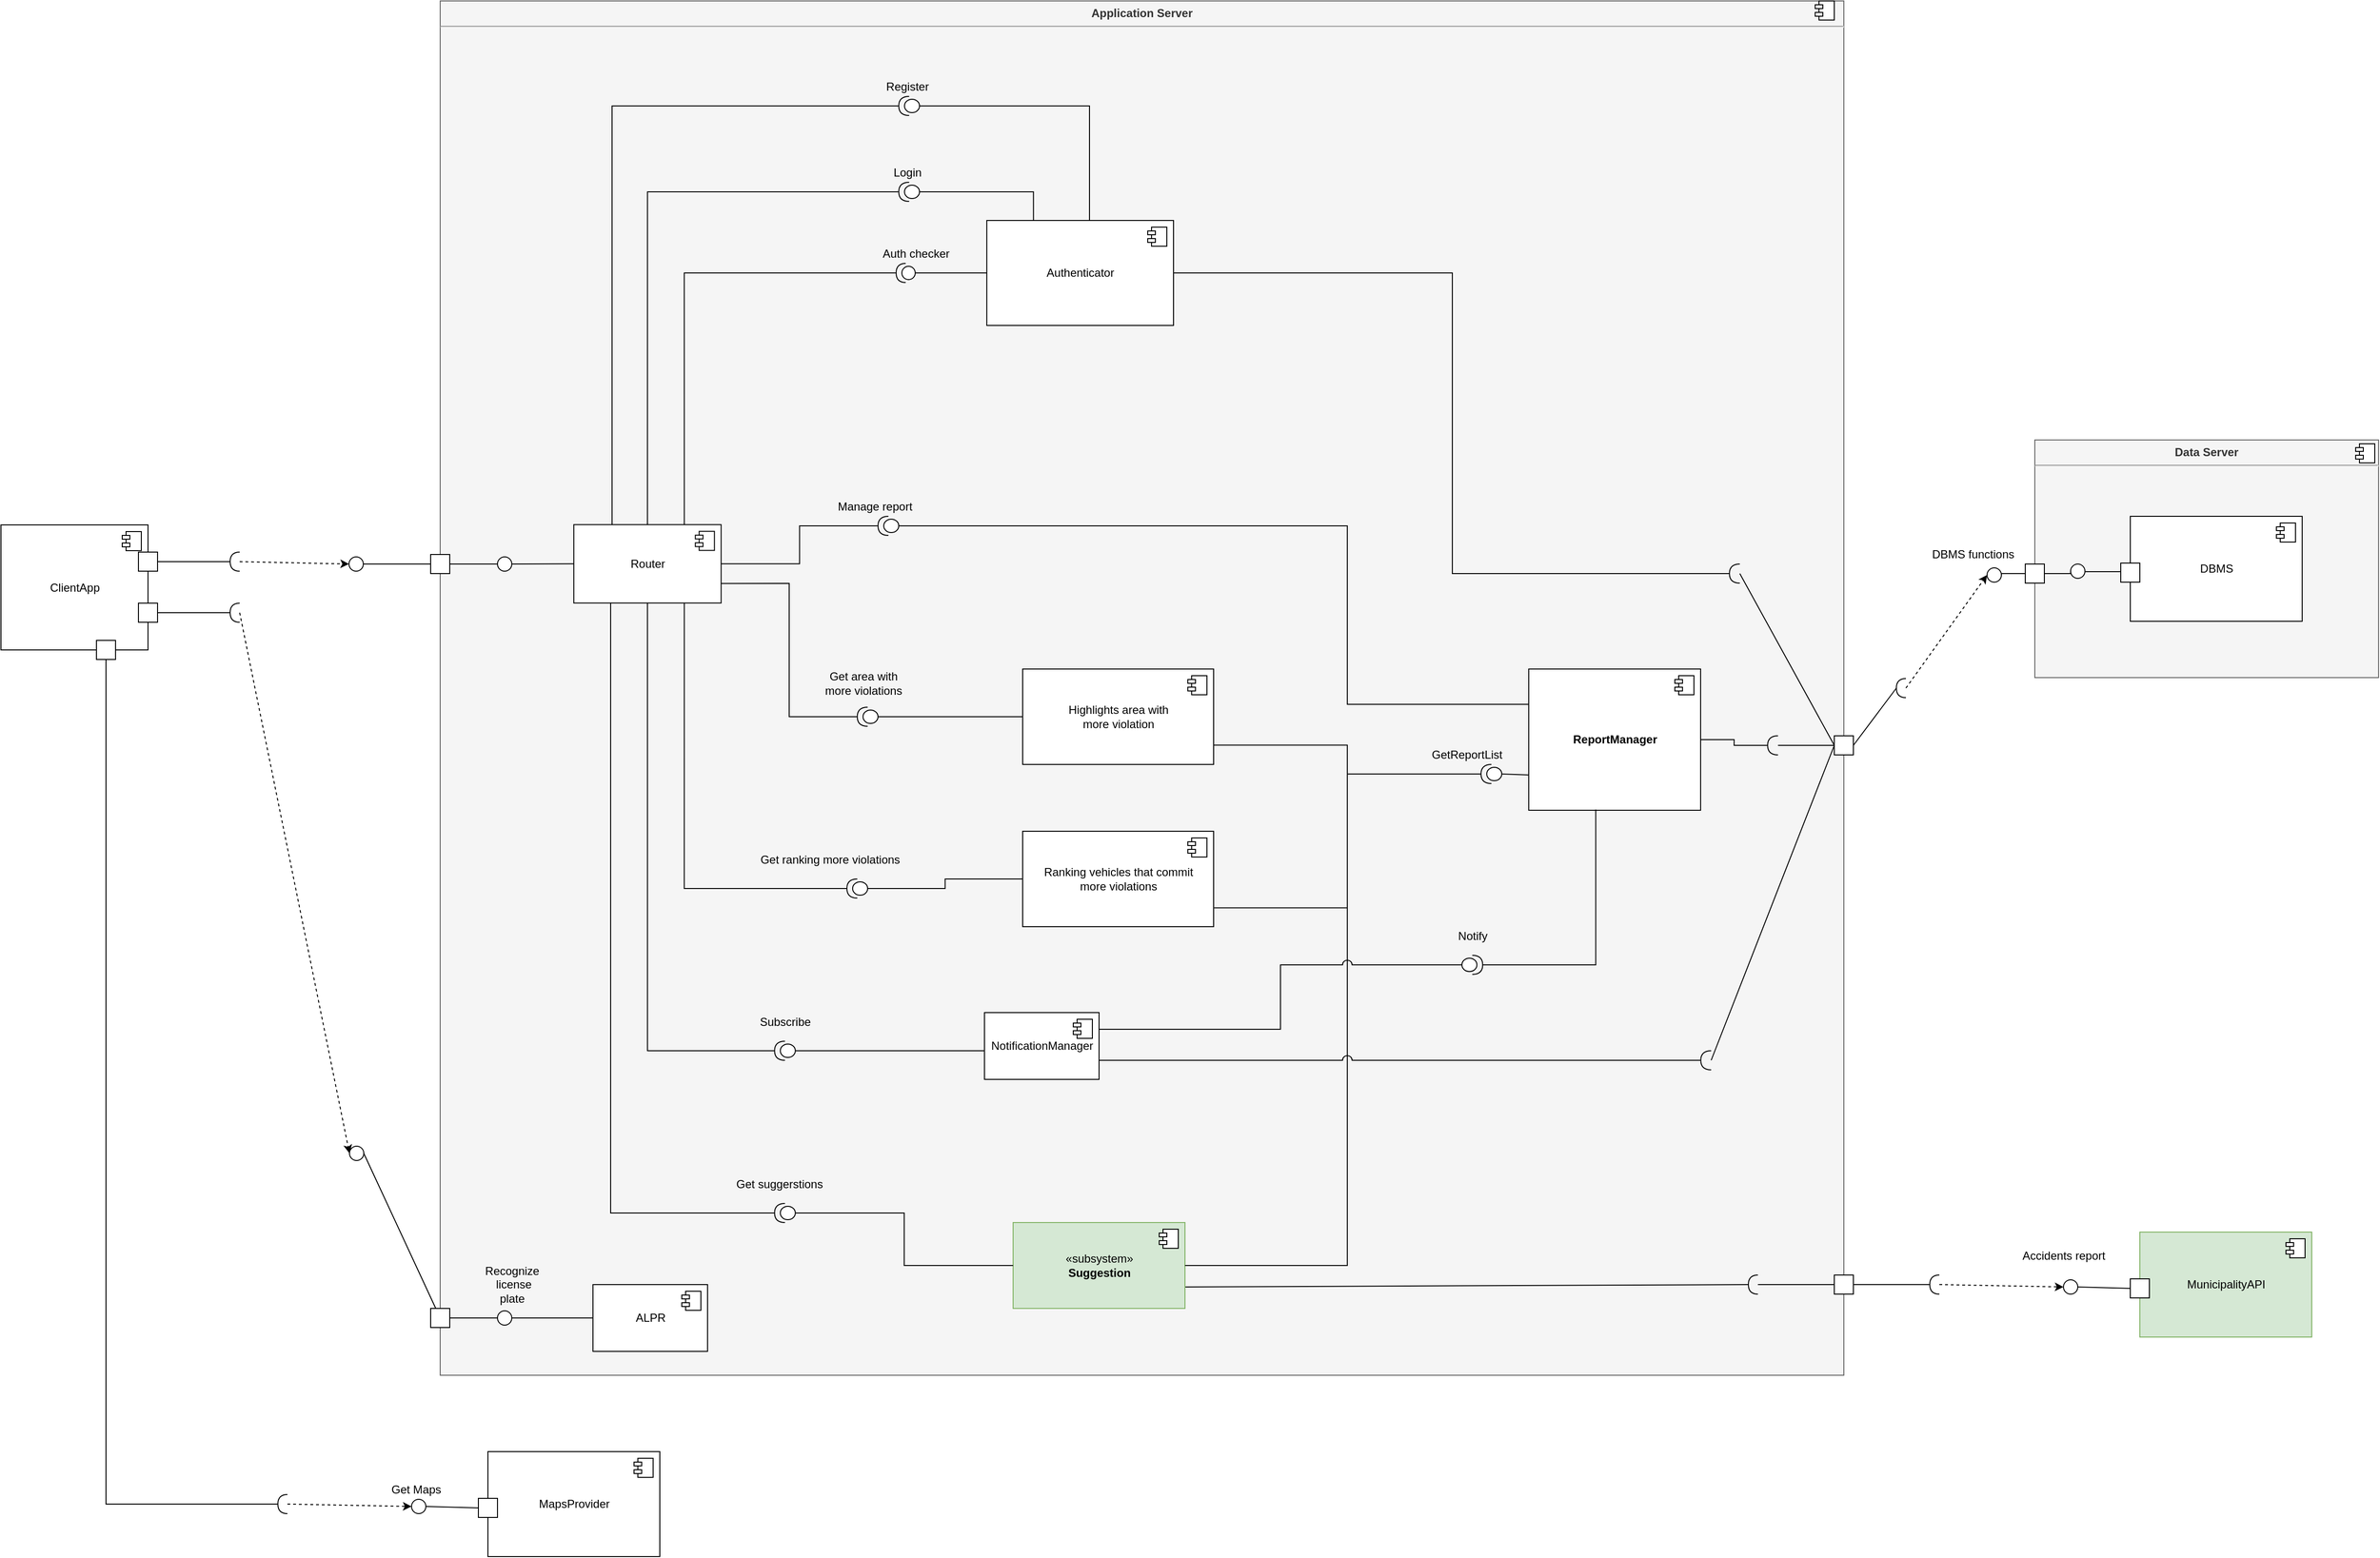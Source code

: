 <mxfile version="12.3.3" type="device" pages="1"><diagram id="tRM6kYc8CmMdHtw0mvdF" name="Page-1"><mxGraphModel dx="2861" dy="2136" grid="1" gridSize="10" guides="1" tooltips="1" connect="1" arrows="1" fold="1" page="1" pageScale="1" pageWidth="850" pageHeight="1100" math="0" shadow="0"><root><mxCell id="0"/><mxCell id="k_rxD-2QVE0urcg3XLKd-32" value="Untitled Layer" parent="0"/><mxCell id="k_rxD-2QVE0urcg3XLKd-33" value="&lt;p style=&quot;margin: 0px ; margin-top: 6px ; text-align: center&quot;&gt;&lt;b&gt;Application Server&lt;/b&gt;&lt;/p&gt;&lt;hr&gt;&lt;p style=&quot;margin: 0px ; margin-left: 8px&quot;&gt;&lt;br&gt;&lt;/p&gt;" style="align=left;overflow=fill;html=1;fillColor=#f5f5f5;strokeColor=#666666;fontColor=#333333;" parent="k_rxD-2QVE0urcg3XLKd-32" vertex="1"><mxGeometry x="-330" y="-110" width="1470" height="1440" as="geometry"/></mxCell><mxCell id="k_rxD-2QVE0urcg3XLKd-35" value="&lt;p style=&quot;margin: 0px ; margin-top: 6px ; text-align: center&quot;&gt;&lt;b&gt;Data Server&lt;/b&gt;&lt;/p&gt;&lt;hr&gt;&lt;p style=&quot;margin: 0px ; margin-left: 8px&quot;&gt;&lt;br&gt;&lt;/p&gt;" style="align=left;overflow=fill;html=1;fillColor=#f5f5f5;strokeColor=#666666;fontColor=#333333;" parent="k_rxD-2QVE0urcg3XLKd-32" vertex="1"><mxGeometry x="1340" y="350" width="360" height="249" as="geometry"/></mxCell><mxCell id="k_rxD-2QVE0urcg3XLKd-36" value="" style="shape=component;jettyWidth=8;jettyHeight=4;" parent="k_rxD-2QVE0urcg3XLKd-35" vertex="1"><mxGeometry x="1" width="20" height="20" relative="1" as="geometry"><mxPoint x="-24" y="4" as="offset"/></mxGeometry></mxCell><mxCell id="k_rxD-2QVE0urcg3XLKd-43" value="DBMS" style="html=1;" parent="k_rxD-2QVE0urcg3XLKd-35" vertex="1"><mxGeometry x="100" y="80" width="180" height="110" as="geometry"/></mxCell><mxCell id="k_rxD-2QVE0urcg3XLKd-44" value="" style="shape=component;jettyWidth=8;jettyHeight=4;" parent="k_rxD-2QVE0urcg3XLKd-43" vertex="1"><mxGeometry x="1" width="20" height="20" relative="1" as="geometry"><mxPoint x="-27" y="7" as="offset"/></mxGeometry></mxCell><mxCell id="g-U3OgV13s4dTjVYUAaE-34" value="" style="whiteSpace=wrap;html=1;aspect=fixed;" parent="k_rxD-2QVE0urcg3XLKd-43" vertex="1"><mxGeometry x="-10" y="49" width="20" height="20" as="geometry"/></mxCell><mxCell id="k_rxD-2QVE0urcg3XLKd-54" style="edgeStyle=orthogonalEdgeStyle;rounded=0;orthogonalLoop=1;jettySize=auto;html=1;exitX=0;exitY=0.5;exitDx=0;exitDy=0;endArrow=none;endFill=0;" parent="k_rxD-2QVE0urcg3XLKd-35" source="g-U3OgV13s4dTjVYUAaE-34" target="g-U3OgV13s4dTjVYUAaE-41" edge="1"><mxGeometry relative="1" as="geometry"><Array as="points"><mxPoint x="90" y="138"/></Array></mxGeometry></mxCell><mxCell id="g-U3OgV13s4dTjVYUAaE-41" value="" style="ellipse;whiteSpace=wrap;html=1;aspect=fixed;" parent="k_rxD-2QVE0urcg3XLKd-35" vertex="1"><mxGeometry x="37.5" y="130" width="15" height="15" as="geometry"/></mxCell><mxCell id="k_rxD-2QVE0urcg3XLKd-52" value="" style="whiteSpace=wrap;html=1;aspect=fixed;" parent="k_rxD-2QVE0urcg3XLKd-35" vertex="1"><mxGeometry x="-10" y="130" width="20" height="20" as="geometry"/></mxCell><mxCell id="k_rxD-2QVE0urcg3XLKd-55" style="edgeStyle=orthogonalEdgeStyle;rounded=0;orthogonalLoop=1;jettySize=auto;html=1;exitX=0;exitY=0.5;exitDx=0;exitDy=0;endArrow=none;endFill=0;" parent="k_rxD-2QVE0urcg3XLKd-35" source="g-U3OgV13s4dTjVYUAaE-41" target="k_rxD-2QVE0urcg3XLKd-52" edge="1"><mxGeometry relative="1" as="geometry"><Array as="points"><mxPoint x="37" y="140"/></Array></mxGeometry></mxCell><mxCell id="k_rxD-2QVE0urcg3XLKd-34" value="" style="shape=component;jettyWidth=8;jettyHeight=4;" parent="k_rxD-2QVE0urcg3XLKd-32" vertex="1"><mxGeometry x="1" width="20" height="20" relative="1" as="geometry"><mxPoint x="1110" y="-110" as="offset"/></mxGeometry></mxCell><mxCell id="k_rxD-2QVE0urcg3XLKd-66" value="" style="shape=providedRequiredInterface;html=1;verticalLabelPosition=bottom;rotation=180;" parent="k_rxD-2QVE0urcg3XLKd-32" vertex="1"><mxGeometry x="20.203" y="1150" width="21.729" height="20" as="geometry"/></mxCell><mxCell id="k_rxD-2QVE0urcg3XLKd-69" value="" style="shape=providedRequiredInterface;html=1;verticalLabelPosition=bottom;rotation=180;" parent="k_rxD-2QVE0urcg3XLKd-32" vertex="1"><mxGeometry x="95.932" y="810" width="21.729" height="20" as="geometry"/></mxCell><mxCell id="k_rxD-2QVE0urcg3XLKd-68" value="" style="shape=providedRequiredInterface;html=1;verticalLabelPosition=bottom;rotation=180;" parent="k_rxD-2QVE0urcg3XLKd-32" vertex="1"><mxGeometry x="106.796" y="630" width="21.729" height="20" as="geometry"/></mxCell><mxCell id="k_rxD-2QVE0urcg3XLKd-73" value="" style="shape=providedRequiredInterface;html=1;verticalLabelPosition=bottom;rotation=180;" parent="k_rxD-2QVE0urcg3XLKd-32" vertex="1"><mxGeometry x="128.525" y="430" width="21.729" height="20" as="geometry"/></mxCell><mxCell id="k_rxD-2QVE0urcg3XLKd-72" value="" style="shape=providedRequiredInterface;html=1;verticalLabelPosition=bottom;rotation=180;" parent="k_rxD-2QVE0urcg3XLKd-32" vertex="1"><mxGeometry x="760.025" y="690" width="21.729" height="20" as="geometry"/></mxCell><mxCell id="k_rxD-2QVE0urcg3XLKd-77" value="" style="shape=providedRequiredInterface;html=1;verticalLabelPosition=bottom;rotation=180;" parent="k_rxD-2QVE0urcg3XLKd-32" vertex="1"><mxGeometry x="150.254" y="-10" width="21.729" height="20" as="geometry"/></mxCell><mxCell id="k_rxD-2QVE0urcg3XLKd-76" value="" style="shape=providedRequiredInterface;html=1;verticalLabelPosition=bottom;rotation=180;" parent="k_rxD-2QVE0urcg3XLKd-32" vertex="1"><mxGeometry x="150.254" y="80" width="21.729" height="20" as="geometry"/></mxCell><mxCell id="g-U3OgV13s4dTjVYUAaE-58" value="Register" style="text;html=1;align=center;verticalAlign=middle;resizable=0;points=[];;autosize=1;" parent="k_rxD-2QVE0urcg3XLKd-32" vertex="1"><mxGeometry x="128.525" y="-30" width="60" height="20" as="geometry"/></mxCell><mxCell id="g-U3OgV13s4dTjVYUAaE-57" value="Login" style="text;html=1;align=center;verticalAlign=middle;resizable=0;points=[];;autosize=1;" parent="k_rxD-2QVE0urcg3XLKd-32" vertex="1"><mxGeometry x="139.389" y="60" width="40" height="20" as="geometry"/></mxCell><mxCell id="k_rxD-2QVE0urcg3XLKd-83" value="Manage report" style="text;html=1;align=center;verticalAlign=middle;resizable=0;points=[];;autosize=1;" parent="k_rxD-2QVE0urcg3XLKd-32" vertex="1"><mxGeometry x="80.067" y="410" width="90" height="20" as="geometry"/></mxCell><mxCell id="k_rxD-2QVE0urcg3XLKd-84" value="Get area with&lt;br&gt;more violations" style="text;html=1;align=center;verticalAlign=middle;resizable=0;points=[];;autosize=1;" parent="k_rxD-2QVE0urcg3XLKd-32" vertex="1"><mxGeometry x="63.339" y="590" width="100" height="30" as="geometry"/></mxCell><mxCell id="k_rxD-2QVE0urcg3XLKd-85" value="Get ranking more violations" style="text;html=1;align=center;verticalAlign=middle;resizable=0;points=[];;autosize=1;" parent="k_rxD-2QVE0urcg3XLKd-32" vertex="1"><mxGeometry x="-1.848" y="780" width="160" height="20" as="geometry"/></mxCell><mxCell id="k_rxD-2QVE0urcg3XLKd-86" value="Get suggerstions" style="text;html=1;align=center;verticalAlign=middle;resizable=0;points=[];;autosize=1;" parent="k_rxD-2QVE0urcg3XLKd-32" vertex="1"><mxGeometry x="-30.119" y="1120" width="110" height="20" as="geometry"/></mxCell><mxCell id="g-U3OgV13s4dTjVYUAaE-1" value="Authenticator" style="html=1;" parent="k_rxD-2QVE0urcg3XLKd-32" vertex="1"><mxGeometry x="242.439" y="120" width="195.559" height="110" as="geometry"/></mxCell><mxCell id="g-U3OgV13s4dTjVYUAaE-2" value="" style="shape=component;jettyWidth=8;jettyHeight=4;" parent="g-U3OgV13s4dTjVYUAaE-1" vertex="1"><mxGeometry x="1" width="20" height="20" relative="1" as="geometry"><mxPoint x="-27" y="7" as="offset"/></mxGeometry></mxCell><mxCell id="k_rxD-2QVE0urcg3XLKd-97" value="" style="shape=requiredInterface;html=1;verticalLabelPosition=bottom;rotation=-180;" parent="k_rxD-2QVE0urcg3XLKd-32" vertex="1"><mxGeometry x="1020.185" y="480" width="10.864" height="20" as="geometry"/></mxCell><mxCell id="k_rxD-2QVE0urcg3XLKd-99" style="edgeStyle=orthogonalEdgeStyle;rounded=0;orthogonalLoop=1;jettySize=auto;html=1;endArrow=none;endFill=0;entryX=1;entryY=0.5;entryDx=0;entryDy=0;entryPerimeter=0;" parent="k_rxD-2QVE0urcg3XLKd-32" source="g-U3OgV13s4dTjVYUAaE-1" target="k_rxD-2QVE0urcg3XLKd-97" edge="1"><mxGeometry relative="1" as="geometry"><mxPoint x="980.134" y="370.241" as="sourcePoint"/><mxPoint x="887.245" y="199.889" as="targetPoint"/><Array as="points"><mxPoint x="730" y="175"/><mxPoint x="730" y="490"/></Array></mxGeometry></mxCell><mxCell id="g-U3OgV13s4dTjVYUAaE-33" value="" style="whiteSpace=wrap;html=1;aspect=fixed;" parent="k_rxD-2QVE0urcg3XLKd-32" vertex="1"><mxGeometry x="-340" y="470" width="20" height="20" as="geometry"/></mxCell><mxCell id="6NQ96DkGY_mPD5yl49nZ-52" style="edgeStyle=none;rounded=0;jumpStyle=arc;jumpSize=10;orthogonalLoop=1;jettySize=auto;html=1;exitX=1;exitY=0.75;exitDx=0;exitDy=0;entryX=1;entryY=0.5;entryDx=0;entryDy=0;entryPerimeter=0;endArrow=none;endFill=0;" parent="k_rxD-2QVE0urcg3XLKd-32" source="6NQ96DkGY_mPD5yl49nZ-54" target="6NQ96DkGY_mPD5yl49nZ-51" edge="1"><mxGeometry relative="1" as="geometry"><mxPoint x="530.5" y="1075" as="sourcePoint"/></mxGeometry></mxCell><mxCell id="6NQ96DkGY_mPD5yl49nZ-38" value="MunicipalityAPI" style="html=1;fillColor=#d5e8d4;strokeColor=#82b366;" parent="k_rxD-2QVE0urcg3XLKd-32" vertex="1"><mxGeometry x="1450" y="1180" width="180" height="110" as="geometry"/></mxCell><mxCell id="6NQ96DkGY_mPD5yl49nZ-39" value="" style="shape=component;jettyWidth=8;jettyHeight=4;" parent="6NQ96DkGY_mPD5yl49nZ-38" vertex="1"><mxGeometry x="1" width="20" height="20" relative="1" as="geometry"><mxPoint x="-27" y="7" as="offset"/></mxGeometry></mxCell><mxCell id="6NQ96DkGY_mPD5yl49nZ-40" value="" style="whiteSpace=wrap;html=1;aspect=fixed;" parent="6NQ96DkGY_mPD5yl49nZ-38" vertex="1"><mxGeometry x="-10" y="49" width="20" height="20" as="geometry"/></mxCell><mxCell id="6NQ96DkGY_mPD5yl49nZ-50" style="edgeStyle=none;rounded=0;jumpStyle=arc;jumpSize=10;orthogonalLoop=1;jettySize=auto;html=1;exitX=1;exitY=0.5;exitDx=0;exitDy=0;entryX=1;entryY=0.5;entryDx=0;entryDy=0;entryPerimeter=0;endArrow=none;endFill=0;" parent="k_rxD-2QVE0urcg3XLKd-32" source="6NQ96DkGY_mPD5yl49nZ-41" target="6NQ96DkGY_mPD5yl49nZ-48" edge="1"><mxGeometry relative="1" as="geometry"/></mxCell><mxCell id="6NQ96DkGY_mPD5yl49nZ-41" value="" style="whiteSpace=wrap;html=1;aspect=fixed;" parent="k_rxD-2QVE0urcg3XLKd-32" vertex="1"><mxGeometry x="1130" y="1225" width="20" height="20" as="geometry"/></mxCell><mxCell id="6NQ96DkGY_mPD5yl49nZ-49" style="rounded=0;jumpStyle=arc;jumpSize=10;orthogonalLoop=1;jettySize=auto;html=1;exitX=1;exitY=0.5;exitDx=0;exitDy=0;entryX=0;entryY=0.5;entryDx=0;entryDy=0;endArrow=none;endFill=0;" parent="k_rxD-2QVE0urcg3XLKd-32" source="6NQ96DkGY_mPD5yl49nZ-46" target="6NQ96DkGY_mPD5yl49nZ-40" edge="1"><mxGeometry relative="1" as="geometry"/></mxCell><mxCell id="6NQ96DkGY_mPD5yl49nZ-46" value="" style="ellipse;whiteSpace=wrap;html=1;aspect=fixed;" parent="k_rxD-2QVE0urcg3XLKd-32" vertex="1"><mxGeometry x="1370" y="1230" width="15" height="15" as="geometry"/></mxCell><mxCell id="6NQ96DkGY_mPD5yl49nZ-47" style="edgeStyle=none;rounded=0;orthogonalLoop=1;jettySize=auto;html=1;exitX=0;exitY=0.5;exitDx=0;exitDy=0;exitPerimeter=0;entryX=0;entryY=0.5;entryDx=0;entryDy=0;endArrow=classic;endFill=1;dashed=1;" parent="k_rxD-2QVE0urcg3XLKd-32" source="6NQ96DkGY_mPD5yl49nZ-48" target="6NQ96DkGY_mPD5yl49nZ-46" edge="1"><mxGeometry relative="1" as="geometry"><mxPoint x="1390" y="1356" as="sourcePoint"/></mxGeometry></mxCell><mxCell id="6NQ96DkGY_mPD5yl49nZ-48" value="" style="shape=requiredInterface;html=1;verticalLabelPosition=bottom;rotation=-180;" parent="k_rxD-2QVE0urcg3XLKd-32" vertex="1"><mxGeometry x="1230" y="1225" width="10" height="20" as="geometry"/></mxCell><mxCell id="6NQ96DkGY_mPD5yl49nZ-53" style="edgeStyle=none;rounded=0;jumpStyle=arc;jumpSize=10;orthogonalLoop=1;jettySize=auto;html=1;exitX=0;exitY=0.5;exitDx=0;exitDy=0;exitPerimeter=0;entryX=0;entryY=0.5;entryDx=0;entryDy=0;endArrow=none;endFill=0;" parent="k_rxD-2QVE0urcg3XLKd-32" source="6NQ96DkGY_mPD5yl49nZ-51" target="6NQ96DkGY_mPD5yl49nZ-41" edge="1"><mxGeometry relative="1" as="geometry"/></mxCell><mxCell id="6NQ96DkGY_mPD5yl49nZ-51" value="" style="shape=requiredInterface;html=1;verticalLabelPosition=bottom;rotation=-180;" parent="k_rxD-2QVE0urcg3XLKd-32" vertex="1"><mxGeometry x="1040" y="1225" width="10" height="20" as="geometry"/></mxCell><mxCell id="6NQ96DkGY_mPD5yl49nZ-54" value="«subsystem»&lt;br&gt;&lt;b&gt;Suggestion&lt;/b&gt;" style="html=1;fillColor=#d5e8d4;strokeColor=#82b366;" parent="k_rxD-2QVE0urcg3XLKd-32" vertex="1"><mxGeometry x="270" y="1170" width="180" height="90" as="geometry"/></mxCell><mxCell id="6NQ96DkGY_mPD5yl49nZ-55" value="" style="shape=component;jettyWidth=8;jettyHeight=4;" parent="6NQ96DkGY_mPD5yl49nZ-54" vertex="1"><mxGeometry x="1" width="20" height="20" relative="1" as="geometry"><mxPoint x="-27" y="7" as="offset"/></mxGeometry></mxCell><mxCell id="6NQ96DkGY_mPD5yl49nZ-56" value="&lt;b&gt;ReportManager&lt;/b&gt;" style="html=1;" parent="k_rxD-2QVE0urcg3XLKd-32" vertex="1"><mxGeometry x="810" y="590" width="180" height="148" as="geometry"/></mxCell><mxCell id="6NQ96DkGY_mPD5yl49nZ-57" value="" style="shape=component;jettyWidth=8;jettyHeight=4;" parent="6NQ96DkGY_mPD5yl49nZ-56" vertex="1"><mxGeometry x="1" width="20" height="20" relative="1" as="geometry"><mxPoint x="-27" y="7" as="offset"/></mxGeometry></mxCell><mxCell id="6NQ96DkGY_mPD5yl49nZ-58" value="DBMS functions" style="text;html=1;align=center;verticalAlign=middle;resizable=0;points=[];;autosize=1;" parent="k_rxD-2QVE0urcg3XLKd-32" vertex="1"><mxGeometry x="1224.5" y="460" width="100" height="20" as="geometry"/></mxCell><mxCell id="6NQ96DkGY_mPD5yl49nZ-133" style="edgeStyle=orthogonalEdgeStyle;rounded=0;jumpStyle=arc;jumpSize=10;orthogonalLoop=1;jettySize=auto;html=1;exitX=1;exitY=0.5;exitDx=0;exitDy=0;exitPerimeter=0;entryX=0.75;entryY=0;entryDx=0;entryDy=0;endArrow=none;endFill=0;" parent="k_rxD-2QVE0urcg3XLKd-32" source="6NQ96DkGY_mPD5yl49nZ-5" target="k_rxD-2QVE0urcg3XLKd-63" edge="1"><mxGeometry relative="1" as="geometry"/></mxCell><mxCell id="1" parent="0"/><mxCell id="g-U3OgV13s4dTjVYUAaE-10" value="Highlights area with &lt;br&gt;more violation" style="html=1;" parent="1" vertex="1"><mxGeometry x="280" y="590" width="200" height="100" as="geometry"/></mxCell><mxCell id="g-U3OgV13s4dTjVYUAaE-11" value="" style="shape=component;jettyWidth=8;jettyHeight=4;" parent="g-U3OgV13s4dTjVYUAaE-10" vertex="1"><mxGeometry x="1" width="20" height="20" relative="1" as="geometry"><mxPoint x="-27" y="7" as="offset"/></mxGeometry></mxCell><mxCell id="g-U3OgV13s4dTjVYUAaE-12" value="Ranking vehicles that commit&lt;br&gt;more violations" style="html=1;" parent="1" vertex="1"><mxGeometry x="280" y="760" width="200" height="100" as="geometry"/></mxCell><mxCell id="g-U3OgV13s4dTjVYUAaE-13" value="" style="shape=component;jettyWidth=8;jettyHeight=4;" parent="g-U3OgV13s4dTjVYUAaE-12" vertex="1"><mxGeometry x="1" width="20" height="20" relative="1" as="geometry"><mxPoint x="-27" y="7" as="offset"/></mxGeometry></mxCell><mxCell id="g-U3OgV13s4dTjVYUAaE-32" style="edgeStyle=orthogonalEdgeStyle;rounded=0;orthogonalLoop=1;jettySize=auto;html=1;endArrow=none;endFill=0;exitX=0;exitY=0.5;exitDx=0;exitDy=0;" parent="1" source="g-U3OgV13s4dTjVYUAaE-1" target="6NQ96DkGY_mPD5yl49nZ-5" edge="1"><mxGeometry relative="1" as="geometry"><mxPoint x="694.714" y="365" as="targetPoint"/><mxPoint x="759" y="365.0" as="sourcePoint"/></mxGeometry></mxCell><mxCell id="g-U3OgV13s4dTjVYUAaE-46" style="edgeStyle=orthogonalEdgeStyle;rounded=0;orthogonalLoop=1;jettySize=auto;html=1;endArrow=none;endFill=0;entryX=0;entryY=0.5;entryDx=0;entryDy=0;entryPerimeter=0;" parent="1" source="g-U3OgV13s4dTjVYUAaE-1" target="k_rxD-2QVE0urcg3XLKd-77" edge="1"><mxGeometry relative="1" as="geometry"><mxPoint x="898.333" y="50" as="targetPoint"/><Array as="points"><mxPoint x="350"/></Array><mxPoint x="897.241" y="300.0" as="sourcePoint"/></mxGeometry></mxCell><mxCell id="g-U3OgV13s4dTjVYUAaE-49" style="edgeStyle=orthogonalEdgeStyle;rounded=0;orthogonalLoop=1;jettySize=auto;html=1;endArrow=none;endFill=0;entryX=0;entryY=0.5;entryDx=0;entryDy=0;entryPerimeter=0;exitX=0.25;exitY=0;exitDx=0;exitDy=0;" parent="1" source="g-U3OgV13s4dTjVYUAaE-1" target="k_rxD-2QVE0urcg3XLKd-76" edge="1"><mxGeometry relative="1" as="geometry"><mxPoint x="818.5" y="110" as="targetPoint"/><Array as="points"><mxPoint x="292" y="90"/></Array><mxPoint x="818.621" y="300.0" as="sourcePoint"/></mxGeometry></mxCell><mxCell id="g-U3OgV13s4dTjVYUAaE-56" value="Auth checker" style="text;html=1;align=center;verticalAlign=middle;resizable=0;points=[];;autosize=1;" parent="1" vertex="1"><mxGeometry x="122.5" y="145" width="90" height="20" as="geometry"/></mxCell><mxCell id="k_rxD-2QVE0urcg3XLKd-4" style="edgeStyle=orthogonalEdgeStyle;rounded=0;orthogonalLoop=1;jettySize=auto;html=1;endArrow=none;endFill=0;exitX=1;exitY=0.798;exitDx=0;exitDy=0;exitPerimeter=0;entryX=1;entryY=0.5;entryDx=0;entryDy=0;entryPerimeter=0;" parent="1" source="g-U3OgV13s4dTjVYUAaE-10" target="k_rxD-2QVE0urcg3XLKd-72" edge="1"><mxGeometry relative="1" as="geometry"><mxPoint x="490" y="670" as="sourcePoint"/><mxPoint x="700" y="670" as="targetPoint"/></mxGeometry></mxCell><mxCell id="k_rxD-2QVE0urcg3XLKd-10" style="edgeStyle=orthogonalEdgeStyle;rounded=0;orthogonalLoop=1;jettySize=auto;html=1;endArrow=none;endFill=0;entryX=1;entryY=0.5;entryDx=0;entryDy=0;entryPerimeter=0;exitX=1.003;exitY=0.802;exitDx=0;exitDy=0;exitPerimeter=0;" parent="1" source="g-U3OgV13s4dTjVYUAaE-12" target="k_rxD-2QVE0urcg3XLKd-72" edge="1"><mxGeometry relative="1" as="geometry"><mxPoint x="490" y="840" as="sourcePoint"/><mxPoint x="864.882" y="840.118" as="targetPoint"/></mxGeometry></mxCell><mxCell id="k_rxD-2QVE0urcg3XLKd-16" style="edgeStyle=orthogonalEdgeStyle;rounded=0;orthogonalLoop=1;jettySize=auto;html=1;endArrow=none;endFill=0;entryX=1;entryY=0.5;entryDx=0;entryDy=0;entryPerimeter=0;exitX=1;exitY=0.5;exitDx=0;exitDy=0;" parent="1" source="6NQ96DkGY_mPD5yl49nZ-54" target="k_rxD-2QVE0urcg3XLKd-72" edge="1"><mxGeometry relative="1" as="geometry"><mxPoint x="530.429" y="1019.571" as="sourcePoint"/><mxPoint x="880.176" y="960.118" as="targetPoint"/><Array as="points"><mxPoint x="620" y="1215"/><mxPoint x="620" y="700"/></Array></mxGeometry></mxCell><mxCell id="k_rxD-2QVE0urcg3XLKd-45" value="" style="ellipse;whiteSpace=wrap;html=1;aspect=fixed;" parent="1" vertex="1"><mxGeometry x="1290" y="484" width="15" height="15" as="geometry"/></mxCell><mxCell id="k_rxD-2QVE0urcg3XLKd-61" style="edgeStyle=none;rounded=0;orthogonalLoop=1;jettySize=auto;html=1;exitX=0;exitY=0.5;exitDx=0;exitDy=0;exitPerimeter=0;entryX=0;entryY=0.5;entryDx=0;entryDy=0;endArrow=classic;endFill=1;dashed=1;" parent="1" source="k_rxD-2QVE0urcg3XLKd-46" target="k_rxD-2QVE0urcg3XLKd-45" edge="1"><mxGeometry relative="1" as="geometry"><mxPoint x="1315" y="600" as="sourcePoint"/></mxGeometry></mxCell><mxCell id="k_rxD-2QVE0urcg3XLKd-46" value="" style="shape=requiredInterface;html=1;verticalLabelPosition=bottom;rotation=-180;" parent="1" vertex="1"><mxGeometry x="1195" y="600" width="10" height="20" as="geometry"/></mxCell><mxCell id="k_rxD-2QVE0urcg3XLKd-60" style="edgeStyle=none;rounded=0;orthogonalLoop=1;jettySize=auto;html=1;exitX=1;exitY=0.5;exitDx=0;exitDy=0;entryX=1;entryY=0.5;entryDx=0;entryDy=0;entryPerimeter=0;endArrow=none;endFill=0;" parent="1" source="k_rxD-2QVE0urcg3XLKd-53" target="k_rxD-2QVE0urcg3XLKd-46" edge="1"><mxGeometry relative="1" as="geometry"/></mxCell><mxCell id="k_rxD-2QVE0urcg3XLKd-53" value="" style="whiteSpace=wrap;html=1;aspect=fixed;" parent="1" vertex="1"><mxGeometry x="1130" y="660" width="20" height="20" as="geometry"/></mxCell><mxCell id="k_rxD-2QVE0urcg3XLKd-56" style="edgeStyle=orthogonalEdgeStyle;rounded=0;orthogonalLoop=1;jettySize=auto;html=1;exitX=0;exitY=0.5;exitDx=0;exitDy=0;entryX=1;entryY=0.5;entryDx=0;entryDy=0;endArrow=none;endFill=0;" parent="1" source="k_rxD-2QVE0urcg3XLKd-52" target="k_rxD-2QVE0urcg3XLKd-45" edge="1"><mxGeometry relative="1" as="geometry"/></mxCell><mxCell id="k_rxD-2QVE0urcg3XLKd-62" value="Accidents report" style="text;html=1;align=center;verticalAlign=middle;resizable=0;points=[];;autosize=1;" parent="1" vertex="1"><mxGeometry x="1320" y="1195" width="100" height="20" as="geometry"/></mxCell><mxCell id="k_rxD-2QVE0urcg3XLKd-67" style="edgeStyle=orthogonalEdgeStyle;rounded=0;orthogonalLoop=1;jettySize=auto;html=1;exitX=0.25;exitY=1;exitDx=0;exitDy=0;entryX=1;entryY=0.5;entryDx=0;entryDy=0;entryPerimeter=0;endArrow=none;endFill=0;" parent="1" source="k_rxD-2QVE0urcg3XLKd-63" target="k_rxD-2QVE0urcg3XLKd-66" edge="1"><mxGeometry relative="1" as="geometry"/></mxCell><mxCell id="k_rxD-2QVE0urcg3XLKd-70" style="edgeStyle=orthogonalEdgeStyle;rounded=0;orthogonalLoop=1;jettySize=auto;html=1;exitX=0.75;exitY=1;exitDx=0;exitDy=0;entryX=1;entryY=0.5;entryDx=0;entryDy=0;entryPerimeter=0;endArrow=none;endFill=0;" parent="1" source="k_rxD-2QVE0urcg3XLKd-63" target="k_rxD-2QVE0urcg3XLKd-69" edge="1"><mxGeometry relative="1" as="geometry"/></mxCell><mxCell id="k_rxD-2QVE0urcg3XLKd-71" style="edgeStyle=orthogonalEdgeStyle;rounded=0;orthogonalLoop=1;jettySize=auto;html=1;exitX=1;exitY=0.75;exitDx=0;exitDy=0;entryX=1;entryY=0.5;entryDx=0;entryDy=0;entryPerimeter=0;endArrow=none;endFill=0;" parent="1" source="k_rxD-2QVE0urcg3XLKd-63" target="k_rxD-2QVE0urcg3XLKd-68" edge="1"><mxGeometry relative="1" as="geometry"/></mxCell><mxCell id="k_rxD-2QVE0urcg3XLKd-74" style="edgeStyle=orthogonalEdgeStyle;rounded=0;orthogonalLoop=1;jettySize=auto;html=1;exitX=1;exitY=0.5;exitDx=0;exitDy=0;endArrow=none;endFill=0;entryX=1;entryY=0.5;entryDx=0;entryDy=0;entryPerimeter=0;" parent="1" source="k_rxD-2QVE0urcg3XLKd-63" target="k_rxD-2QVE0urcg3XLKd-73" edge="1"><mxGeometry relative="1" as="geometry"><mxPoint x="100" y="439" as="targetPoint"/></mxGeometry></mxCell><mxCell id="k_rxD-2QVE0urcg3XLKd-80" style="edgeStyle=orthogonalEdgeStyle;rounded=0;orthogonalLoop=1;jettySize=auto;html=1;exitX=0.5;exitY=0;exitDx=0;exitDy=0;entryX=1;entryY=0.5;entryDx=0;entryDy=0;entryPerimeter=0;endArrow=none;endFill=0;" parent="1" source="k_rxD-2QVE0urcg3XLKd-63" target="k_rxD-2QVE0urcg3XLKd-76" edge="1"><mxGeometry relative="1" as="geometry"/></mxCell><mxCell id="k_rxD-2QVE0urcg3XLKd-81" style="edgeStyle=orthogonalEdgeStyle;rounded=0;orthogonalLoop=1;jettySize=auto;html=1;entryX=1;entryY=0.5;entryDx=0;entryDy=0;entryPerimeter=0;endArrow=none;endFill=0;" parent="1" source="k_rxD-2QVE0urcg3XLKd-63" target="k_rxD-2QVE0urcg3XLKd-77" edge="1"><mxGeometry relative="1" as="geometry"><Array as="points"><mxPoint x="-150"/></Array></mxGeometry></mxCell><mxCell id="k_rxD-2QVE0urcg3XLKd-63" value="Router" style="html=1;" parent="1" vertex="1"><mxGeometry x="-190.071" y="438.737" width="154.286" height="82.105" as="geometry"/></mxCell><mxCell id="k_rxD-2QVE0urcg3XLKd-64" value="" style="shape=component;jettyWidth=8;jettyHeight=4;" parent="k_rxD-2QVE0urcg3XLKd-63" vertex="1"><mxGeometry x="1" width="20" height="20" relative="1" as="geometry"><mxPoint x="-27" y="7" as="offset"/></mxGeometry></mxCell><mxCell id="k_rxD-2QVE0urcg3XLKd-88" style="edgeStyle=orthogonalEdgeStyle;rounded=0;orthogonalLoop=1;jettySize=auto;html=1;exitX=0;exitY=0.5;exitDx=0;exitDy=0;exitPerimeter=0;entryX=0;entryY=0.25;entryDx=0;entryDy=0;endArrow=none;endFill=0;" parent="1" source="k_rxD-2QVE0urcg3XLKd-73" target="6NQ96DkGY_mPD5yl49nZ-56" edge="1"><mxGeometry relative="1" as="geometry"><mxPoint x="200.333" y="415.333" as="targetPoint"/><Array as="points"><mxPoint x="620" y="440"/><mxPoint x="620" y="627"/></Array></mxGeometry></mxCell><mxCell id="k_rxD-2QVE0urcg3XLKd-89" style="edgeStyle=orthogonalEdgeStyle;rounded=0;orthogonalLoop=1;jettySize=auto;html=1;exitX=0;exitY=0.5;exitDx=0;exitDy=0;exitPerimeter=0;entryX=0;entryY=0.5;entryDx=0;entryDy=0;endArrow=none;endFill=0;" parent="1" source="k_rxD-2QVE0urcg3XLKd-68" target="g-U3OgV13s4dTjVYUAaE-10" edge="1"><mxGeometry relative="1" as="geometry"/></mxCell><mxCell id="k_rxD-2QVE0urcg3XLKd-90" style="edgeStyle=orthogonalEdgeStyle;rounded=0;orthogonalLoop=1;jettySize=auto;html=1;exitX=0;exitY=0.5;exitDx=0;exitDy=0;exitPerimeter=0;endArrow=none;endFill=0;" parent="1" source="k_rxD-2QVE0urcg3XLKd-69" target="g-U3OgV13s4dTjVYUAaE-12" edge="1"><mxGeometry relative="1" as="geometry"/></mxCell><mxCell id="k_rxD-2QVE0urcg3XLKd-91" style="edgeStyle=orthogonalEdgeStyle;rounded=0;orthogonalLoop=1;jettySize=auto;html=1;exitX=0;exitY=0.5;exitDx=0;exitDy=0;exitPerimeter=0;entryX=0;entryY=0.5;entryDx=0;entryDy=0;endArrow=none;endFill=0;" parent="1" source="k_rxD-2QVE0urcg3XLKd-66" edge="1" target="6NQ96DkGY_mPD5yl49nZ-54"><mxGeometry relative="1" as="geometry"><mxPoint x="280.176" y="969" as="targetPoint"/></mxGeometry></mxCell><mxCell id="k_rxD-2QVE0urcg3XLKd-101" style="rounded=0;orthogonalLoop=1;jettySize=auto;html=1;exitX=0;exitY=0.5;exitDx=0;exitDy=0;exitPerimeter=0;entryX=0;entryY=0.5;entryDx=0;entryDy=0;endArrow=none;endFill=0;" parent="1" source="k_rxD-2QVE0urcg3XLKd-97" target="k_rxD-2QVE0urcg3XLKd-53" edge="1"><mxGeometry relative="1" as="geometry"/></mxCell><mxCell id="k_rxD-2QVE0urcg3XLKd-107" value="ClientApp" style="html=1;" parent="1" vertex="1"><mxGeometry x="-790" y="439" width="154" height="131" as="geometry"/></mxCell><mxCell id="k_rxD-2QVE0urcg3XLKd-108" value="" style="shape=component;jettyWidth=8;jettyHeight=4;" parent="k_rxD-2QVE0urcg3XLKd-107" vertex="1"><mxGeometry x="1" width="20" height="20" relative="1" as="geometry"><mxPoint x="-27" y="7" as="offset"/></mxGeometry></mxCell><mxCell id="k_rxD-2QVE0urcg3XLKd-122" style="edgeStyle=none;rounded=0;orthogonalLoop=1;jettySize=auto;html=1;exitX=1;exitY=0.5;exitDx=0;exitDy=0;entryX=1;entryY=0.5;entryDx=0;entryDy=0;entryPerimeter=0;endArrow=none;endFill=0;" parent="1" source="k_rxD-2QVE0urcg3XLKd-110" target="k_rxD-2QVE0urcg3XLKd-121" edge="1"><mxGeometry relative="1" as="geometry"/></mxCell><mxCell id="k_rxD-2QVE0urcg3XLKd-110" value="" style="whiteSpace=wrap;html=1;aspect=fixed;" parent="1" vertex="1"><mxGeometry x="-646" y="467.5" width="20" height="20" as="geometry"/></mxCell><mxCell id="k_rxD-2QVE0urcg3XLKd-119" style="edgeStyle=none;rounded=0;orthogonalLoop=1;jettySize=auto;html=1;exitX=0;exitY=0.5;exitDx=0;exitDy=0;entryX=1;entryY=0.5;entryDx=0;entryDy=0;endArrow=none;endFill=0;" parent="1" source="k_rxD-2QVE0urcg3XLKd-117" target="g-U3OgV13s4dTjVYUAaE-33" edge="1"><mxGeometry relative="1" as="geometry"/></mxCell><mxCell id="k_rxD-2QVE0urcg3XLKd-117" value="" style="ellipse;whiteSpace=wrap;html=1;aspect=fixed;" parent="1" vertex="1"><mxGeometry x="-270" y="472.5" width="15" height="15" as="geometry"/></mxCell><mxCell id="k_rxD-2QVE0urcg3XLKd-118" style="edgeStyle=none;rounded=0;orthogonalLoop=1;jettySize=auto;html=1;exitX=0;exitY=0.5;exitDx=0;exitDy=0;entryX=1;entryY=0.5;entryDx=0;entryDy=0;endArrow=none;endFill=0;" parent="1" source="k_rxD-2QVE0urcg3XLKd-63" target="k_rxD-2QVE0urcg3XLKd-117" edge="1"><mxGeometry relative="1" as="geometry"><mxPoint x="-200" y="480" as="sourcePoint"/></mxGeometry></mxCell><mxCell id="k_rxD-2QVE0urcg3XLKd-120" value="" style="ellipse;whiteSpace=wrap;html=1;aspect=fixed;" parent="1" vertex="1"><mxGeometry x="-425.5" y="472.5" width="15" height="15" as="geometry"/></mxCell><mxCell id="k_rxD-2QVE0urcg3XLKd-124" style="edgeStyle=none;rounded=0;orthogonalLoop=1;jettySize=auto;html=1;exitX=0;exitY=0.5;exitDx=0;exitDy=0;exitPerimeter=0;entryX=0;entryY=0.5;entryDx=0;entryDy=0;endArrow=classic;endFill=1;dashed=1;" parent="1" source="k_rxD-2QVE0urcg3XLKd-121" target="k_rxD-2QVE0urcg3XLKd-120" edge="1"><mxGeometry relative="1" as="geometry"/></mxCell><mxCell id="k_rxD-2QVE0urcg3XLKd-121" value="" style="shape=requiredInterface;html=1;verticalLabelPosition=bottom;rotation=-180;" parent="1" vertex="1"><mxGeometry x="-550" y="467.5" width="10" height="20" as="geometry"/></mxCell><mxCell id="k_rxD-2QVE0urcg3XLKd-123" style="edgeStyle=none;rounded=0;orthogonalLoop=1;jettySize=auto;html=1;exitX=0;exitY=0.5;exitDx=0;exitDy=0;entryX=1;entryY=0.5;entryDx=0;entryDy=0;endArrow=none;endFill=0;" parent="1" source="g-U3OgV13s4dTjVYUAaE-33" target="k_rxD-2QVE0urcg3XLKd-120" edge="1"><mxGeometry relative="1" as="geometry"/></mxCell><mxCell id="6NQ96DkGY_mPD5yl49nZ-5" value="" style="shape=providedRequiredInterface;html=1;verticalLabelPosition=bottom;rotation=-180;" parent="1" vertex="1"><mxGeometry x="147.5" y="165" width="20" height="20" as="geometry"/></mxCell><mxCell id="6NQ96DkGY_mPD5yl49nZ-137" style="edgeStyle=orthogonalEdgeStyle;rounded=0;jumpStyle=arc;jumpSize=10;orthogonalLoop=1;jettySize=auto;html=1;exitX=0;exitY=0.75;exitDx=0;exitDy=0;entryX=0;entryY=0.5;entryDx=0;entryDy=0;entryPerimeter=0;endArrow=none;endFill=0;" parent="1" source="6NQ96DkGY_mPD5yl49nZ-56" target="k_rxD-2QVE0urcg3XLKd-72" edge="1"><mxGeometry relative="1" as="geometry"/></mxCell><mxCell id="6NQ96DkGY_mPD5yl49nZ-138" value="GetReportList" style="text;html=1;align=center;verticalAlign=middle;resizable=0;points=[];;autosize=1;" parent="1" vertex="1"><mxGeometry x="700" y="670" width="90" height="20" as="geometry"/></mxCell><mxCell id="6NQ96DkGY_mPD5yl49nZ-141" style="edgeStyle=orthogonalEdgeStyle;rounded=0;jumpStyle=arc;jumpSize=10;orthogonalLoop=1;jettySize=auto;html=1;exitX=0;exitY=0.5;exitDx=0;exitDy=0;exitPerimeter=0;entryX=0;entryY=0.5;entryDx=0;entryDy=0;endArrow=none;endFill=0;" parent="1" source="6NQ96DkGY_mPD5yl49nZ-139" target="k_rxD-2QVE0urcg3XLKd-53" edge="1"><mxGeometry relative="1" as="geometry"/></mxCell><mxCell id="6NQ96DkGY_mPD5yl49nZ-139" value="" style="shape=requiredInterface;html=1;verticalLabelPosition=bottom;rotation=-180;" parent="1" vertex="1"><mxGeometry x="1060.185" y="660" width="10.864" height="20" as="geometry"/></mxCell><mxCell id="6NQ96DkGY_mPD5yl49nZ-140" style="edgeStyle=orthogonalEdgeStyle;rounded=0;jumpStyle=arc;jumpSize=10;orthogonalLoop=1;jettySize=auto;html=1;exitX=1;exitY=0.5;exitDx=0;exitDy=0;entryX=1;entryY=0.5;entryDx=0;entryDy=0;entryPerimeter=0;endArrow=none;endFill=0;" parent="1" source="6NQ96DkGY_mPD5yl49nZ-56" target="6NQ96DkGY_mPD5yl49nZ-139" edge="1"><mxGeometry relative="1" as="geometry"/></mxCell><mxCell id="6NQ96DkGY_mPD5yl49nZ-147" value="ALPR" style="html=1;" parent="1" vertex="1"><mxGeometry x="-170" y="1235" width="120" height="70" as="geometry"/></mxCell><mxCell id="6NQ96DkGY_mPD5yl49nZ-148" value="" style="shape=component;jettyWidth=8;jettyHeight=4;" parent="6NQ96DkGY_mPD5yl49nZ-147" vertex="1"><mxGeometry x="1" width="20" height="20" relative="1" as="geometry"><mxPoint x="-27" y="7" as="offset"/></mxGeometry></mxCell><mxCell id="6NQ96DkGY_mPD5yl49nZ-152" value="Recognize&lt;br&gt;&amp;nbsp;license&lt;br&gt;plate" style="text;html=1;align=center;verticalAlign=middle;resizable=0;points=[];;autosize=1;" parent="1" vertex="1"><mxGeometry x="-289.98" y="1210" width="70" height="50" as="geometry"/></mxCell><mxCell id="RrNH5RtwF0N6duIYH3Qf-2" value="" style="whiteSpace=wrap;html=1;aspect=fixed;" vertex="1" parent="1"><mxGeometry x="-340" y="1260" width="20" height="20" as="geometry"/></mxCell><mxCell id="RrNH5RtwF0N6duIYH3Qf-3" style="edgeStyle=none;rounded=0;orthogonalLoop=1;jettySize=auto;html=1;exitX=0;exitY=0.5;exitDx=0;exitDy=0;entryX=1;entryY=0.5;entryDx=0;entryDy=0;endArrow=none;endFill=0;" edge="1" parent="1" source="RrNH5RtwF0N6duIYH3Qf-4" target="RrNH5RtwF0N6duIYH3Qf-2"><mxGeometry relative="1" as="geometry"/></mxCell><mxCell id="RrNH5RtwF0N6duIYH3Qf-4" value="" style="ellipse;whiteSpace=wrap;html=1;aspect=fixed;" vertex="1" parent="1"><mxGeometry x="-270" y="1262.5" width="15" height="15" as="geometry"/></mxCell><mxCell id="RrNH5RtwF0N6duIYH3Qf-5" style="edgeStyle=none;rounded=0;orthogonalLoop=1;jettySize=auto;html=1;exitX=0;exitY=0.5;exitDx=0;exitDy=0;entryX=1;entryY=0.5;entryDx=0;entryDy=0;endArrow=none;endFill=0;" edge="1" parent="1" target="RrNH5RtwF0N6duIYH3Qf-4" source="6NQ96DkGY_mPD5yl49nZ-147"><mxGeometry relative="1" as="geometry"><mxPoint x="-190.071" y="1269.789" as="sourcePoint"/></mxGeometry></mxCell><mxCell id="RrNH5RtwF0N6duIYH3Qf-6" value="" style="ellipse;whiteSpace=wrap;html=1;aspect=fixed;" vertex="1" parent="1"><mxGeometry x="-425" y="1090" width="15" height="15" as="geometry"/></mxCell><mxCell id="RrNH5RtwF0N6duIYH3Qf-7" style="edgeStyle=none;rounded=0;orthogonalLoop=1;jettySize=auto;html=1;entryX=1;entryY=0.5;entryDx=0;entryDy=0;endArrow=none;endFill=0;" edge="1" parent="1" target="RrNH5RtwF0N6duIYH3Qf-6" source="RrNH5RtwF0N6duIYH3Qf-2"><mxGeometry relative="1" as="geometry"><mxPoint x="-339.5" y="1097.5" as="sourcePoint"/></mxGeometry></mxCell><mxCell id="RrNH5RtwF0N6duIYH3Qf-8" style="edgeStyle=none;rounded=0;orthogonalLoop=1;jettySize=auto;html=1;exitX=1;exitY=0.5;exitDx=0;exitDy=0;entryX=1;entryY=0.5;entryDx=0;entryDy=0;entryPerimeter=0;endArrow=none;endFill=0;" edge="1" parent="1" source="RrNH5RtwF0N6duIYH3Qf-9" target="RrNH5RtwF0N6duIYH3Qf-10"><mxGeometry relative="1" as="geometry"/></mxCell><mxCell id="RrNH5RtwF0N6duIYH3Qf-9" value="" style="whiteSpace=wrap;html=1;aspect=fixed;" vertex="1" parent="1"><mxGeometry x="-646" y="521" width="20" height="20" as="geometry"/></mxCell><mxCell id="RrNH5RtwF0N6duIYH3Qf-10" value="" style="shape=requiredInterface;html=1;verticalLabelPosition=bottom;rotation=-180;" vertex="1" parent="1"><mxGeometry x="-550" y="521" width="10" height="20" as="geometry"/></mxCell><mxCell id="RrNH5RtwF0N6duIYH3Qf-11" style="edgeStyle=none;rounded=0;orthogonalLoop=1;jettySize=auto;html=1;exitX=0;exitY=0.5;exitDx=0;exitDy=0;exitPerimeter=0;entryX=0;entryY=0.5;entryDx=0;entryDy=0;endArrow=classic;endFill=1;dashed=1;" edge="1" parent="1" source="RrNH5RtwF0N6duIYH3Qf-10" target="RrNH5RtwF0N6duIYH3Qf-6"><mxGeometry relative="1" as="geometry"><mxPoint x="-524.5" y="548.5" as="sourcePoint"/><mxPoint x="-410" y="551" as="targetPoint"/></mxGeometry></mxCell><mxCell id="RrNH5RtwF0N6duIYH3Qf-17" value="NotificationManager" style="html=1;" vertex="1" parent="1"><mxGeometry x="240" y="950" width="120" height="70" as="geometry"/></mxCell><mxCell id="RrNH5RtwF0N6duIYH3Qf-18" value="" style="shape=component;jettyWidth=8;jettyHeight=4;" vertex="1" parent="RrNH5RtwF0N6duIYH3Qf-17"><mxGeometry x="1" width="20" height="20" relative="1" as="geometry"><mxPoint x="-27" y="7" as="offset"/></mxGeometry></mxCell><mxCell id="6NQ96DkGY_mPD5yl49nZ-66" value="ReportManager" parent="0"/><mxCell id="6NQ96DkGY_mPD5yl49nZ-109" value="Suggestion" parent="0"/><mxCell id="XiicNRbXNmN4wFMz_82l-3" value="MapsProvider" style="html=1;" parent="6NQ96DkGY_mPD5yl49nZ-109" vertex="1"><mxGeometry x="-280" y="1410" width="180" height="110" as="geometry"/></mxCell><mxCell id="XiicNRbXNmN4wFMz_82l-4" value="" style="shape=component;jettyWidth=8;jettyHeight=4;" parent="XiicNRbXNmN4wFMz_82l-3" vertex="1"><mxGeometry x="1" width="20" height="20" relative="1" as="geometry"><mxPoint x="-27" y="7" as="offset"/></mxGeometry></mxCell><mxCell id="XiicNRbXNmN4wFMz_82l-5" value="" style="whiteSpace=wrap;html=1;aspect=fixed;" parent="XiicNRbXNmN4wFMz_82l-3" vertex="1"><mxGeometry x="-10" y="49" width="20" height="20" as="geometry"/></mxCell><mxCell id="XiicNRbXNmN4wFMz_82l-6" style="rounded=0;jumpStyle=arc;jumpSize=10;orthogonalLoop=1;jettySize=auto;html=1;exitX=1;exitY=0.5;exitDx=0;exitDy=0;entryX=0;entryY=0.5;entryDx=0;entryDy=0;endArrow=none;endFill=0;" parent="6NQ96DkGY_mPD5yl49nZ-109" source="XiicNRbXNmN4wFMz_82l-7" target="XiicNRbXNmN4wFMz_82l-5" edge="1"><mxGeometry relative="1" as="geometry"/></mxCell><mxCell id="XiicNRbXNmN4wFMz_82l-7" value="" style="ellipse;whiteSpace=wrap;html=1;aspect=fixed;" parent="6NQ96DkGY_mPD5yl49nZ-109" vertex="1"><mxGeometry x="-360" y="1460" width="15" height="15" as="geometry"/></mxCell><mxCell id="XiicNRbXNmN4wFMz_82l-8" style="edgeStyle=none;rounded=0;orthogonalLoop=1;jettySize=auto;html=1;exitX=0;exitY=0.5;exitDx=0;exitDy=0;exitPerimeter=0;entryX=0;entryY=0.5;entryDx=0;entryDy=0;endArrow=classic;endFill=1;dashed=1;" parent="6NQ96DkGY_mPD5yl49nZ-109" source="XiicNRbXNmN4wFMz_82l-9" target="XiicNRbXNmN4wFMz_82l-7" edge="1"><mxGeometry relative="1" as="geometry"><mxPoint x="-340" y="1586" as="sourcePoint"/></mxGeometry></mxCell><mxCell id="XiicNRbXNmN4wFMz_82l-9" value="" style="shape=requiredInterface;html=1;verticalLabelPosition=bottom;rotation=-180;" parent="6NQ96DkGY_mPD5yl49nZ-109" vertex="1"><mxGeometry x="-500" y="1455" width="10" height="20" as="geometry"/></mxCell><mxCell id="XiicNRbXNmN4wFMz_82l-12" style="edgeStyle=orthogonalEdgeStyle;rounded=0;orthogonalLoop=1;jettySize=auto;html=1;exitX=0.5;exitY=1;exitDx=0;exitDy=0;entryX=1;entryY=0.5;entryDx=0;entryDy=0;entryPerimeter=0;endArrow=none;endFill=0;" parent="6NQ96DkGY_mPD5yl49nZ-109" source="XiicNRbXNmN4wFMz_82l-11" target="XiicNRbXNmN4wFMz_82l-9" edge="1"><mxGeometry relative="1" as="geometry"/></mxCell><mxCell id="XiicNRbXNmN4wFMz_82l-11" value="" style="whiteSpace=wrap;html=1;aspect=fixed;" parent="6NQ96DkGY_mPD5yl49nZ-109" vertex="1"><mxGeometry x="-690" y="560" width="20" height="20" as="geometry"/></mxCell><mxCell id="XiicNRbXNmN4wFMz_82l-13" value="Get Maps" style="text;html=1;resizable=0;points=[];autosize=1;align=left;verticalAlign=top;spacingTop=-4;" parent="6NQ96DkGY_mPD5yl49nZ-109" vertex="1"><mxGeometry x="-383" y="1440" width="70" height="20" as="geometry"/></mxCell><mxCell id="RrNH5RtwF0N6duIYH3Qf-21" style="edgeStyle=orthogonalEdgeStyle;rounded=0;orthogonalLoop=1;jettySize=auto;html=1;exitX=1;exitY=0.5;exitDx=0;exitDy=0;exitPerimeter=0;entryX=0.5;entryY=1;entryDx=0;entryDy=0;endArrow=none;endFill=0;" edge="1" parent="6NQ96DkGY_mPD5yl49nZ-109" source="RrNH5RtwF0N6duIYH3Qf-19" target="k_rxD-2QVE0urcg3XLKd-63"><mxGeometry relative="1" as="geometry"/></mxCell><mxCell id="RrNH5RtwF0N6duIYH3Qf-19" value="" style="shape=providedRequiredInterface;html=1;verticalLabelPosition=bottom;rotation=180;" vertex="1" parent="6NQ96DkGY_mPD5yl49nZ-109"><mxGeometry x="20.203" y="980" width="21.729" height="20" as="geometry"/></mxCell><mxCell id="RrNH5RtwF0N6duIYH3Qf-20" style="edgeStyle=orthogonalEdgeStyle;rounded=0;orthogonalLoop=1;jettySize=auto;html=1;exitX=0;exitY=0.5;exitDx=0;exitDy=0;entryX=0;entryY=0.5;entryDx=0;entryDy=0;entryPerimeter=0;endArrow=none;endFill=0;" edge="1" parent="6NQ96DkGY_mPD5yl49nZ-109" source="RrNH5RtwF0N6duIYH3Qf-17" target="RrNH5RtwF0N6duIYH3Qf-19"><mxGeometry relative="1" as="geometry"><Array as="points"><mxPoint x="240" y="990"/></Array></mxGeometry></mxCell><mxCell id="RrNH5RtwF0N6duIYH3Qf-22" value="Subscribe" style="text;html=1;align=center;verticalAlign=middle;resizable=0;points=[];;autosize=1;" vertex="1" parent="6NQ96DkGY_mPD5yl49nZ-109"><mxGeometry x="-3.848" y="950" width="70" height="20" as="geometry"/></mxCell><mxCell id="RrNH5RtwF0N6duIYH3Qf-25" style="edgeStyle=orthogonalEdgeStyle;rounded=0;orthogonalLoop=1;jettySize=auto;html=1;exitX=1;exitY=0.5;exitDx=0;exitDy=0;exitPerimeter=0;endArrow=none;endFill=0;jumpStyle=arc;jumpSize=10;" edge="1" parent="6NQ96DkGY_mPD5yl49nZ-109" source="RrNH5RtwF0N6duIYH3Qf-24" target="RrNH5RtwF0N6duIYH3Qf-17"><mxGeometry relative="1" as="geometry"><Array as="points"><mxPoint x="990" y="1000"/></Array></mxGeometry></mxCell><mxCell id="RrNH5RtwF0N6duIYH3Qf-26" style="rounded=0;jumpStyle=arc;jumpSize=10;orthogonalLoop=1;jettySize=auto;html=1;exitX=0;exitY=0.5;exitDx=0;exitDy=0;exitPerimeter=0;entryX=0;entryY=0.5;entryDx=0;entryDy=0;endArrow=none;endFill=0;" edge="1" parent="6NQ96DkGY_mPD5yl49nZ-109" source="RrNH5RtwF0N6duIYH3Qf-24" target="k_rxD-2QVE0urcg3XLKd-53"><mxGeometry relative="1" as="geometry"/></mxCell><mxCell id="RrNH5RtwF0N6duIYH3Qf-24" value="" style="shape=requiredInterface;html=1;verticalLabelPosition=bottom;rotation=-180;" vertex="1" parent="6NQ96DkGY_mPD5yl49nZ-109"><mxGeometry x="990.185" y="990" width="10.864" height="20" as="geometry"/></mxCell><mxCell id="RrNH5RtwF0N6duIYH3Qf-29" style="edgeStyle=orthogonalEdgeStyle;rounded=0;jumpStyle=arc;jumpSize=10;orthogonalLoop=1;jettySize=auto;html=1;exitX=1;exitY=0.5;exitDx=0;exitDy=0;exitPerimeter=0;endArrow=none;endFill=0;entryX=0.39;entryY=0.995;entryDx=0;entryDy=0;entryPerimeter=0;" edge="1" parent="6NQ96DkGY_mPD5yl49nZ-109" source="RrNH5RtwF0N6duIYH3Qf-27" target="6NQ96DkGY_mPD5yl49nZ-56"><mxGeometry relative="1" as="geometry"><mxPoint x="881" y="740" as="targetPoint"/></mxGeometry></mxCell><mxCell id="RrNH5RtwF0N6duIYH3Qf-27" value="" style="shape=providedRequiredInterface;html=1;verticalLabelPosition=bottom;rotation=0;" vertex="1" parent="6NQ96DkGY_mPD5yl49nZ-109"><mxGeometry x="740.025" y="890" width="21.729" height="20" as="geometry"/></mxCell><mxCell id="RrNH5RtwF0N6duIYH3Qf-28" style="edgeStyle=orthogonalEdgeStyle;rounded=0;jumpStyle=arc;jumpSize=10;orthogonalLoop=1;jettySize=auto;html=1;exitX=1;exitY=0.25;exitDx=0;exitDy=0;entryX=0;entryY=0.5;entryDx=0;entryDy=0;entryPerimeter=0;endArrow=none;endFill=0;" edge="1" parent="6NQ96DkGY_mPD5yl49nZ-109" source="RrNH5RtwF0N6duIYH3Qf-17" target="RrNH5RtwF0N6duIYH3Qf-27"><mxGeometry relative="1" as="geometry"><mxPoint x="880" y="1090" as="sourcePoint"/></mxGeometry></mxCell><mxCell id="RrNH5RtwF0N6duIYH3Qf-31" value="Notify" style="text;html=1;align=center;verticalAlign=middle;resizable=0;points=[];;autosize=1;" vertex="1" parent="6NQ96DkGY_mPD5yl49nZ-109"><mxGeometry x="726" y="860" width="50" height="20" as="geometry"/></mxCell></root></mxGraphModel></diagram></mxfile>